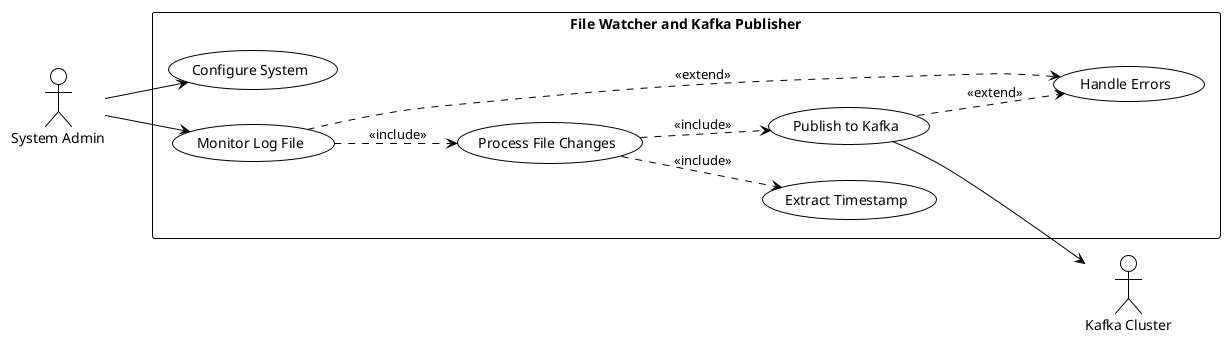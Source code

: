 @startuml
!theme plain
left to right direction
actor "System Admin" as admin
actor "Kafka Cluster" as kafka

rectangle "File Watcher and Kafka Publisher" {
  usecase "Configure System" as UC1
  usecase "Monitor Log File" as UC2
  usecase "Process File Changes" as UC3
  usecase "Extract Timestamp" as UC4
  usecase "Publish to Kafka" as UC5
  usecase "Handle Errors" as UC6
}

admin --> UC1
admin --> UC2
UC2 ..> UC3 : <<include>>
UC3 ..> UC4 : <<include>>
UC3 ..> UC5 : <<include>>
UC5 --> kafka
UC2 ..> UC6 : <<extend>>
UC5 ..> UC6 : <<extend>>

@enduml